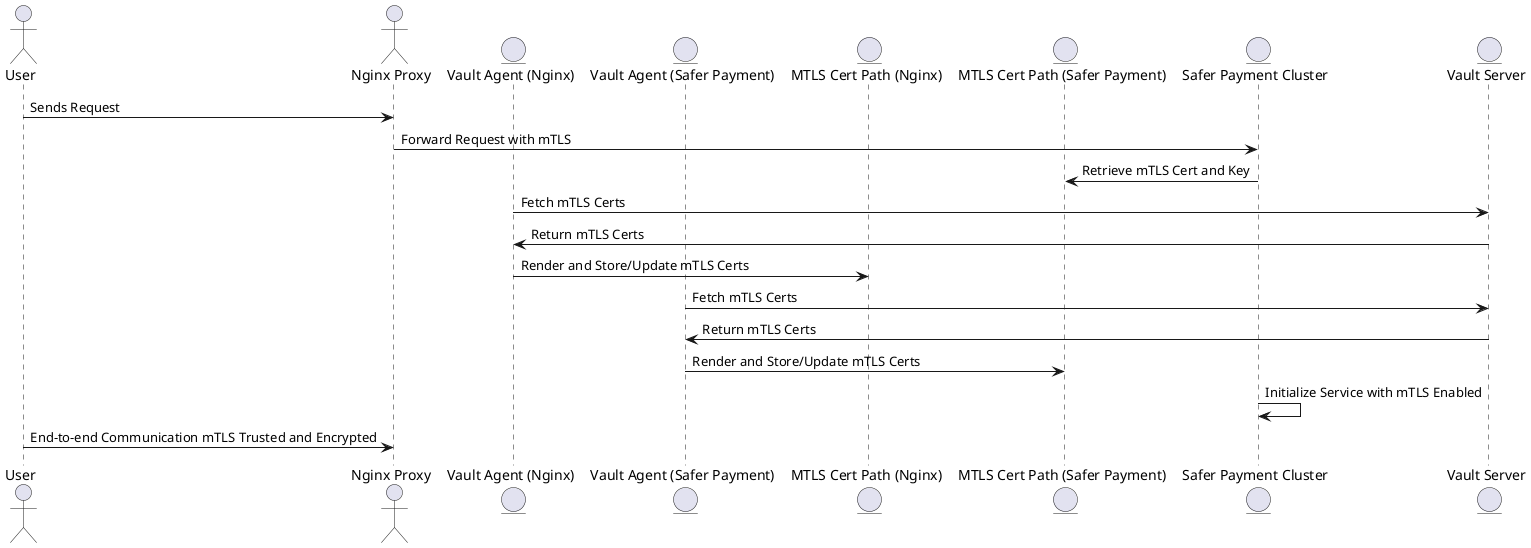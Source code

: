 @startuml
actor User
actor "Nginx Proxy" as Nginx

entity "Vault Agent (Nginx)" as VaultAgentNginx
entity "Vault Agent (Safer Payment)" as VaultAgentPayment
entity "MTLS Cert Path (Nginx)" as CertPathNginx
entity "MTLS Cert Path (Safer Payment)" as CertPathPayment
entity "Safer Payment Cluster" as PaymentCluster
entity "Vault Server" as Vault

User -> Nginx: Sends Request

Nginx -> PaymentCluster: Forward Request with mTLS

PaymentCluster -> CertPathPayment: Retrieve mTLS Cert and Key

VaultAgentNginx -> Vault: Fetch mTLS Certs
Vault -> VaultAgentNginx: Return mTLS Certs
VaultAgentNginx -> CertPathNginx: Render and Store/Update mTLS Certs

VaultAgentPayment -> Vault: Fetch mTLS Certs
Vault -> VaultAgentPayment: Return mTLS Certs
VaultAgentPayment -> CertPathPayment: Render and Store/Update mTLS Certs

PaymentCluster -> PaymentCluster: Initialize Service with mTLS Enabled

User -> Nginx: End-to-end Communication mTLS Trusted and Encrypted

@enduml
